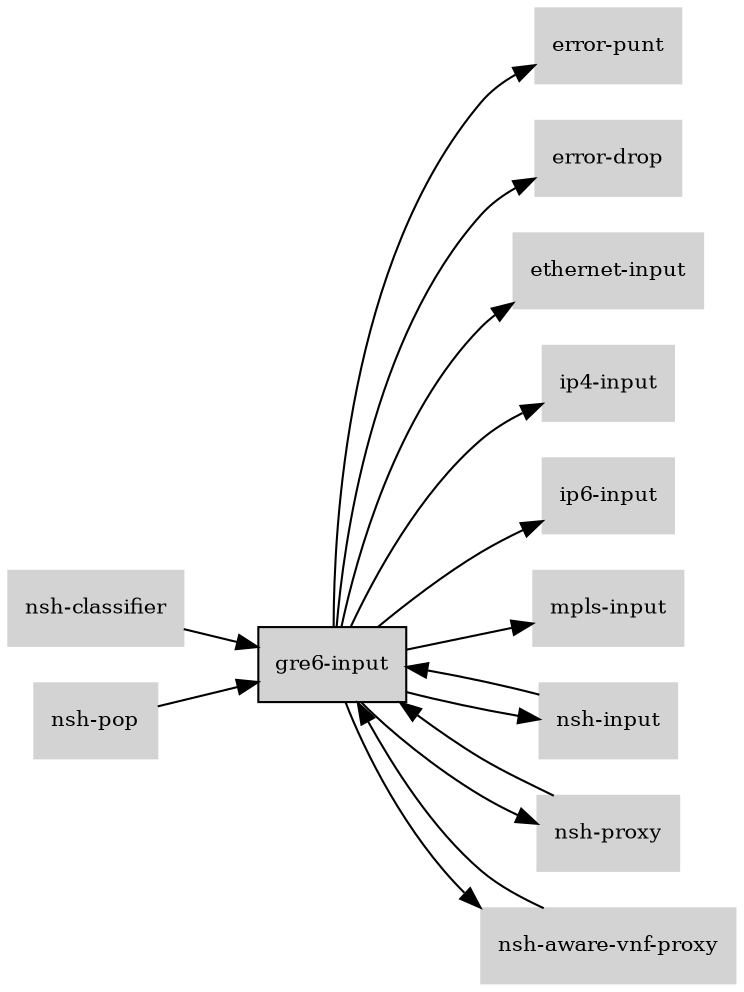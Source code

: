 digraph "gre6_input_subgraph" {
  rankdir=LR;
  node [shape=box, style=filled, fontsize=10, color=lightgray, fontcolor=black, fillcolor=lightgray];
  "gre6-input" [color=black, fontcolor=black, fillcolor=lightgray];
  edge [fontsize=8];
  "gre6-input" -> "error-punt";
  "gre6-input" -> "error-drop";
  "gre6-input" -> "ethernet-input";
  "gre6-input" -> "ip4-input";
  "gre6-input" -> "ip6-input";
  "gre6-input" -> "mpls-input";
  "gre6-input" -> "nsh-input";
  "gre6-input" -> "nsh-proxy";
  "gre6-input" -> "nsh-aware-vnf-proxy";
  "nsh-aware-vnf-proxy" -> "gre6-input";
  "nsh-classifier" -> "gre6-input";
  "nsh-input" -> "gre6-input";
  "nsh-pop" -> "gre6-input";
  "nsh-proxy" -> "gre6-input";
}
